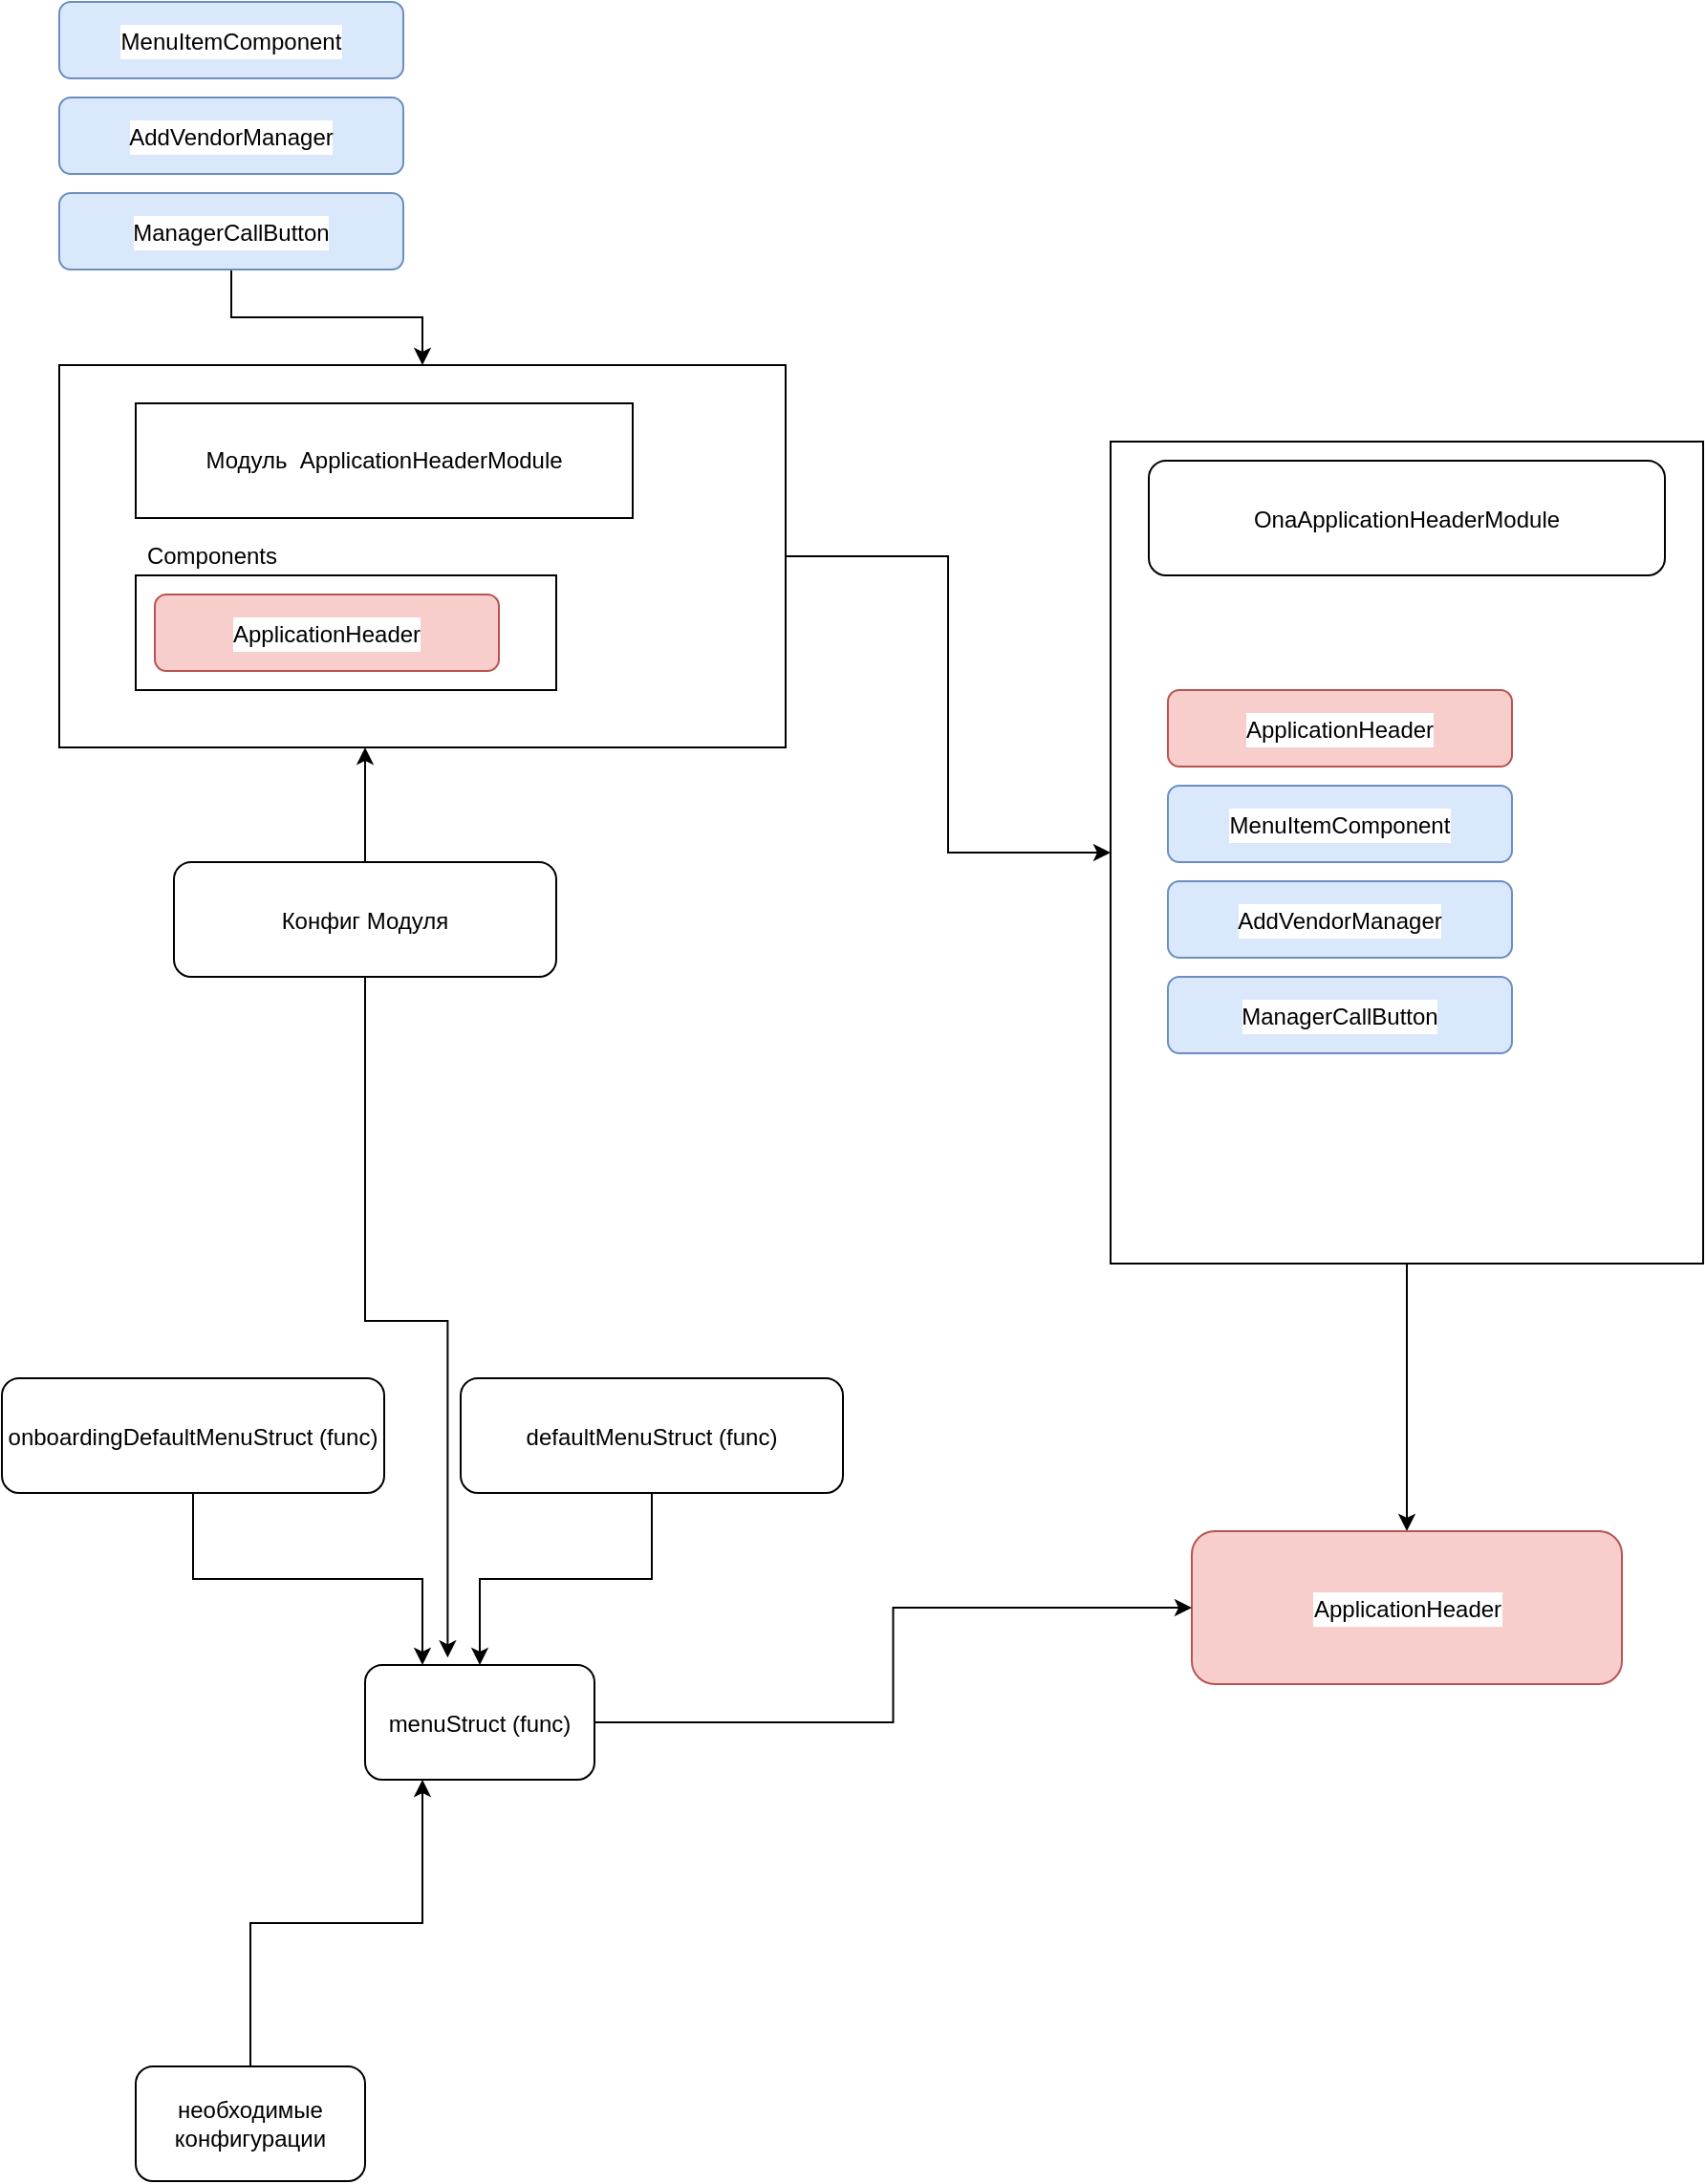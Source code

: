 <mxfile version="14.4.2" type="github">
  <diagram id="-kICbCHPNCv4q9dFUpaD" name="Page-1">
    <mxGraphModel dx="1694" dy="1091" grid="1" gridSize="10" guides="1" tooltips="1" connect="1" arrows="1" fold="1" page="1" pageScale="1" pageWidth="10000" pageHeight="10000" math="0" shadow="0">
      <root>
        <mxCell id="0" />
        <mxCell id="1" parent="0" />
        <mxCell id="QnNmd5GTa8fXR8hh2SQ2-26" style="edgeStyle=orthogonalEdgeStyle;rounded=0;orthogonalLoop=1;jettySize=auto;html=1;entryX=0.5;entryY=0;entryDx=0;entryDy=0;" edge="1" parent="1" source="QnNmd5GTa8fXR8hh2SQ2-19" target="QnNmd5GTa8fXR8hh2SQ2-23">
          <mxGeometry relative="1" as="geometry" />
        </mxCell>
        <mxCell id="QnNmd5GTa8fXR8hh2SQ2-19" value="" style="rounded=0;whiteSpace=wrap;html=1;" vertex="1" parent="1">
          <mxGeometry x="630" y="240" width="310" height="430" as="geometry" />
        </mxCell>
        <mxCell id="QnNmd5GTa8fXR8hh2SQ2-21" style="edgeStyle=orthogonalEdgeStyle;rounded=0;orthogonalLoop=1;jettySize=auto;html=1;entryX=0;entryY=0.5;entryDx=0;entryDy=0;" edge="1" parent="1" source="QnNmd5GTa8fXR8hh2SQ2-16" target="QnNmd5GTa8fXR8hh2SQ2-19">
          <mxGeometry relative="1" as="geometry" />
        </mxCell>
        <mxCell id="QnNmd5GTa8fXR8hh2SQ2-16" value="" style="rounded=0;whiteSpace=wrap;html=1;" vertex="1" parent="1">
          <mxGeometry x="80" y="200" width="380" height="200" as="geometry" />
        </mxCell>
        <mxCell id="QnNmd5GTa8fXR8hh2SQ2-5" value="&lt;div style=&quot;background-color: rgb(255 , 255 , 255) ; line-height: 18px&quot;&gt;&lt;div style=&quot;line-height: 18px&quot;&gt;MenuItemComponent&lt;/div&gt;&lt;/div&gt;" style="rounded=1;whiteSpace=wrap;html=1;fillColor=#dae8fc;strokeColor=#6c8ebf;" vertex="1" parent="1">
          <mxGeometry x="80" y="10" width="180" height="40" as="geometry" />
        </mxCell>
        <mxCell id="QnNmd5GTa8fXR8hh2SQ2-6" value="&lt;div style=&quot;background-color: rgb(255 , 255 , 255) ; line-height: 18px&quot;&gt;&lt;div style=&quot;line-height: 18px&quot;&gt;AddVendorManager&lt;/div&gt;&lt;/div&gt;" style="rounded=1;whiteSpace=wrap;html=1;fillColor=#dae8fc;strokeColor=#6c8ebf;" vertex="1" parent="1">
          <mxGeometry x="80" y="60" width="180" height="40" as="geometry" />
        </mxCell>
        <mxCell id="QnNmd5GTa8fXR8hh2SQ2-17" style="edgeStyle=orthogonalEdgeStyle;rounded=0;orthogonalLoop=1;jettySize=auto;html=1;" edge="1" parent="1" source="QnNmd5GTa8fXR8hh2SQ2-7" target="QnNmd5GTa8fXR8hh2SQ2-16">
          <mxGeometry relative="1" as="geometry" />
        </mxCell>
        <mxCell id="QnNmd5GTa8fXR8hh2SQ2-7" value="&lt;div style=&quot;background-color: rgb(255 , 255 , 255) ; line-height: 18px&quot;&gt;&lt;div style=&quot;line-height: 18px&quot;&gt;ManagerCallButton&lt;/div&gt;&lt;/div&gt;" style="rounded=1;whiteSpace=wrap;html=1;fillColor=#dae8fc;strokeColor=#6c8ebf;" vertex="1" parent="1">
          <mxGeometry x="80" y="110" width="180" height="40" as="geometry" />
        </mxCell>
        <mxCell id="QnNmd5GTa8fXR8hh2SQ2-10" value="&lt;div style=&quot;background-color: rgb(255 , 255 , 255) ; line-height: 18px&quot;&gt;&lt;div style=&quot;line-height: 18px&quot;&gt;MenuItemComponent&lt;/div&gt;&lt;/div&gt;" style="rounded=1;whiteSpace=wrap;html=1;fillColor=#dae8fc;strokeColor=#6c8ebf;" vertex="1" parent="1">
          <mxGeometry x="660" y="420" width="180" height="40" as="geometry" />
        </mxCell>
        <mxCell id="QnNmd5GTa8fXR8hh2SQ2-11" value="&lt;div style=&quot;background-color: rgb(255 , 255 , 255) ; line-height: 18px&quot;&gt;&lt;div style=&quot;line-height: 18px&quot;&gt;AddVendorManager&lt;/div&gt;&lt;/div&gt;" style="rounded=1;whiteSpace=wrap;html=1;fillColor=#dae8fc;strokeColor=#6c8ebf;" vertex="1" parent="1">
          <mxGeometry x="660" y="470" width="180" height="40" as="geometry" />
        </mxCell>
        <mxCell id="QnNmd5GTa8fXR8hh2SQ2-12" value="&lt;div style=&quot;background-color: rgb(255 , 255 , 255) ; line-height: 18px&quot;&gt;&lt;div style=&quot;line-height: 18px&quot;&gt;ManagerCallButton&lt;/div&gt;&lt;/div&gt;" style="rounded=1;whiteSpace=wrap;html=1;fillColor=#dae8fc;strokeColor=#6c8ebf;" vertex="1" parent="1">
          <mxGeometry x="660" y="520" width="180" height="40" as="geometry" />
        </mxCell>
        <mxCell id="QnNmd5GTa8fXR8hh2SQ2-1" value="Модуль&amp;nbsp;&amp;nbsp;&lt;span style=&quot;background-color: rgb(255 , 255 , 255)&quot;&gt;ApplicationHeaderModule&lt;/span&gt;" style="rounded=0;whiteSpace=wrap;html=1;" vertex="1" parent="1">
          <mxGeometry x="120" y="220" width="260" height="60" as="geometry" />
        </mxCell>
        <mxCell id="QnNmd5GTa8fXR8hh2SQ2-3" value="" style="rounded=0;whiteSpace=wrap;html=1;" vertex="1" parent="1">
          <mxGeometry x="120" y="310" width="220" height="60" as="geometry" />
        </mxCell>
        <mxCell id="QnNmd5GTa8fXR8hh2SQ2-4" value="Components" style="text;html=1;strokeColor=none;fillColor=none;align=center;verticalAlign=middle;whiteSpace=wrap;rounded=0;" vertex="1" parent="1">
          <mxGeometry x="120" y="290" width="80" height="20" as="geometry" />
        </mxCell>
        <mxCell id="QnNmd5GTa8fXR8hh2SQ2-2" value="&lt;div style=&quot;background-color: rgb(255 , 255 , 255) ; line-height: 18px&quot;&gt;ApplicationHeader&lt;/div&gt;" style="rounded=1;whiteSpace=wrap;html=1;fillColor=#f8cecc;strokeColor=#b85450;" vertex="1" parent="1">
          <mxGeometry x="130" y="320" width="180" height="40" as="geometry" />
        </mxCell>
        <mxCell id="QnNmd5GTa8fXR8hh2SQ2-18" value="&lt;div style=&quot;background-color: rgb(255 , 255 , 255) ; line-height: 18px&quot;&gt;ApplicationHeader&lt;/div&gt;" style="rounded=1;whiteSpace=wrap;html=1;fillColor=#f8cecc;strokeColor=#b85450;" vertex="1" parent="1">
          <mxGeometry x="660" y="370" width="180" height="40" as="geometry" />
        </mxCell>
        <mxCell id="QnNmd5GTa8fXR8hh2SQ2-20" value="&lt;div style=&quot;background-color: rgb(255 , 255 , 255) ; line-height: 18px&quot;&gt;OnaApplicationHeaderModule&lt;/div&gt;" style="rounded=1;whiteSpace=wrap;html=1;" vertex="1" parent="1">
          <mxGeometry x="650" y="250" width="270" height="60" as="geometry" />
        </mxCell>
        <mxCell id="QnNmd5GTa8fXR8hh2SQ2-23" value="&lt;div style=&quot;background-color: rgb(255 , 255 , 255) ; line-height: 18px&quot;&gt;ApplicationHeader&lt;/div&gt;" style="rounded=1;whiteSpace=wrap;html=1;fillColor=#f8cecc;strokeColor=#b85450;" vertex="1" parent="1">
          <mxGeometry x="672.5" y="810" width="225" height="80" as="geometry" />
        </mxCell>
        <mxCell id="QnNmd5GTa8fXR8hh2SQ2-28" style="edgeStyle=orthogonalEdgeStyle;rounded=0;orthogonalLoop=1;jettySize=auto;html=1;entryX=0;entryY=0.5;entryDx=0;entryDy=0;" edge="1" parent="1" source="QnNmd5GTa8fXR8hh2SQ2-27" target="QnNmd5GTa8fXR8hh2SQ2-23">
          <mxGeometry relative="1" as="geometry" />
        </mxCell>
        <mxCell id="QnNmd5GTa8fXR8hh2SQ2-27" value="&lt;div style=&quot;background-color: rgb(255 , 255 , 255) ; line-height: 18px&quot;&gt;menuStruct (func)&lt;/div&gt;" style="rounded=1;whiteSpace=wrap;html=1;" vertex="1" parent="1">
          <mxGeometry x="240" y="880" width="120" height="60" as="geometry" />
        </mxCell>
        <mxCell id="QnNmd5GTa8fXR8hh2SQ2-31" style="edgeStyle=orthogonalEdgeStyle;rounded=0;orthogonalLoop=1;jettySize=auto;html=1;entryX=0.25;entryY=0;entryDx=0;entryDy=0;" edge="1" parent="1" source="QnNmd5GTa8fXR8hh2SQ2-29" target="QnNmd5GTa8fXR8hh2SQ2-27">
          <mxGeometry relative="1" as="geometry" />
        </mxCell>
        <mxCell id="QnNmd5GTa8fXR8hh2SQ2-29" value="&lt;div style=&quot;background-color: rgb(255 , 255 , 255) ; line-height: 18px&quot;&gt;&lt;div style=&quot;line-height: 18px&quot;&gt;onboardingDefaultMenuStruct (func)&lt;/div&gt;&lt;/div&gt;" style="rounded=1;whiteSpace=wrap;html=1;" vertex="1" parent="1">
          <mxGeometry x="50" y="730" width="200" height="60" as="geometry" />
        </mxCell>
        <mxCell id="QnNmd5GTa8fXR8hh2SQ2-32" style="edgeStyle=orthogonalEdgeStyle;rounded=0;orthogonalLoop=1;jettySize=auto;html=1;entryX=0.5;entryY=0;entryDx=0;entryDy=0;" edge="1" parent="1" source="QnNmd5GTa8fXR8hh2SQ2-30" target="QnNmd5GTa8fXR8hh2SQ2-27">
          <mxGeometry relative="1" as="geometry" />
        </mxCell>
        <mxCell id="QnNmd5GTa8fXR8hh2SQ2-30" value="&lt;div style=&quot;background-color: rgb(255 , 255 , 255) ; line-height: 18px&quot;&gt;&lt;div style=&quot;line-height: 18px&quot;&gt;&lt;div style=&quot;line-height: 18px&quot;&gt;defaultMenuStruct (func)&lt;/div&gt;&lt;/div&gt;&lt;/div&gt;" style="rounded=1;whiteSpace=wrap;html=1;" vertex="1" parent="1">
          <mxGeometry x="290" y="730" width="200" height="60" as="geometry" />
        </mxCell>
        <mxCell id="QnNmd5GTa8fXR8hh2SQ2-34" style="edgeStyle=orthogonalEdgeStyle;rounded=0;orthogonalLoop=1;jettySize=auto;html=1;exitX=0.5;exitY=0;exitDx=0;exitDy=0;entryX=0.25;entryY=1;entryDx=0;entryDy=0;" edge="1" parent="1" source="QnNmd5GTa8fXR8hh2SQ2-33" target="QnNmd5GTa8fXR8hh2SQ2-27">
          <mxGeometry relative="1" as="geometry" />
        </mxCell>
        <mxCell id="QnNmd5GTa8fXR8hh2SQ2-33" value="необходимые конфигурации" style="rounded=1;whiteSpace=wrap;html=1;" vertex="1" parent="1">
          <mxGeometry x="120" y="1090" width="120" height="60" as="geometry" />
        </mxCell>
        <mxCell id="QnNmd5GTa8fXR8hh2SQ2-37" style="edgeStyle=orthogonalEdgeStyle;rounded=0;orthogonalLoop=1;jettySize=auto;html=1;entryX=0.36;entryY=-0.064;entryDx=0;entryDy=0;entryPerimeter=0;" edge="1" parent="1" source="QnNmd5GTa8fXR8hh2SQ2-35" target="QnNmd5GTa8fXR8hh2SQ2-27">
          <mxGeometry relative="1" as="geometry" />
        </mxCell>
        <mxCell id="QnNmd5GTa8fXR8hh2SQ2-39" style="edgeStyle=orthogonalEdgeStyle;rounded=0;orthogonalLoop=1;jettySize=auto;html=1;" edge="1" parent="1" source="QnNmd5GTa8fXR8hh2SQ2-35">
          <mxGeometry relative="1" as="geometry">
            <mxPoint x="240" y="400.0" as="targetPoint" />
          </mxGeometry>
        </mxCell>
        <mxCell id="QnNmd5GTa8fXR8hh2SQ2-35" value="&lt;div style=&quot;background-color: rgb(255 , 255 , 255) ; line-height: 18px&quot;&gt;&lt;div style=&quot;line-height: 18px&quot;&gt;&lt;div style=&quot;line-height: 18px&quot;&gt;Конфиг Модуля&lt;/div&gt;&lt;/div&gt;&lt;/div&gt;" style="rounded=1;whiteSpace=wrap;html=1;" vertex="1" parent="1">
          <mxGeometry x="140" y="460" width="200" height="60" as="geometry" />
        </mxCell>
      </root>
    </mxGraphModel>
  </diagram>
</mxfile>
